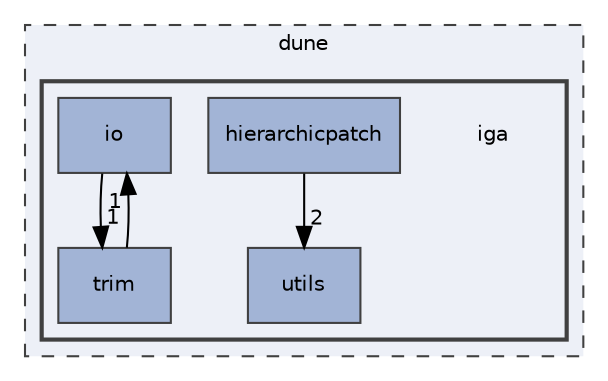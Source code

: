 digraph "iga"
{
 // LATEX_PDF_SIZE
  edge [fontname="Helvetica",fontsize="10",labelfontname="Helvetica",labelfontsize="10"];
  node [fontname="Helvetica",fontsize="10",shape=record];
  compound=true
  subgraph clusterdir_5e69be5995c9f5d42bf491ae6f29600e {
    graph [ bgcolor="#edf0f7", pencolor="grey25", style="filled,dashed,", label="dune", fontname="Helvetica", fontsize="10", URL="dir_5e69be5995c9f5d42bf491ae6f29600e.html"]
  subgraph clusterdir_d2a3c23294a1b1015b1b8e8721ddded8 {
    graph [ bgcolor="#edf0f7", pencolor="grey25", style="filled,bold,", label="", fontname="Helvetica", fontsize="10", URL="dir_d2a3c23294a1b1015b1b8e8721ddded8.html"]
    dir_d2a3c23294a1b1015b1b8e8721ddded8 [shape=plaintext, label="iga"];
  dir_12fc9e68aad46ae2d80ba50ef1c96d76 [shape=box, label="hierarchicpatch", style="filled,", fillcolor="#a2b4d6", color="grey25", URL="dir_12fc9e68aad46ae2d80ba50ef1c96d76.html"];
  dir_c3ccff8517fbe337b2b8ad503c3a1590 [shape=box, label="io", style="filled,", fillcolor="#a2b4d6", color="grey25", URL="dir_c3ccff8517fbe337b2b8ad503c3a1590.html"];
  dir_3a8a27db37838cd238997301ec88b300 [shape=box, label="trim", style="filled,", fillcolor="#a2b4d6", color="grey25", URL="dir_3a8a27db37838cd238997301ec88b300.html"];
  dir_054fedf05f142c88b967e78541d2ed3d [shape=box, label="utils", style="filled,", fillcolor="#a2b4d6", color="grey25", URL="dir_054fedf05f142c88b967e78541d2ed3d.html"];
  }
  }
  dir_12fc9e68aad46ae2d80ba50ef1c96d76->dir_054fedf05f142c88b967e78541d2ed3d [headlabel="2", labeldistance=1.5 headhref="dir_000004_000013.html"];
  dir_c3ccff8517fbe337b2b8ad503c3a1590->dir_3a8a27db37838cd238997301ec88b300 [headlabel="1", labeldistance=1.5 headhref="dir_000008_000011.html"];
  dir_3a8a27db37838cd238997301ec88b300->dir_c3ccff8517fbe337b2b8ad503c3a1590 [headlabel="1", labeldistance=1.5 headhref="dir_000011_000008.html"];
}
